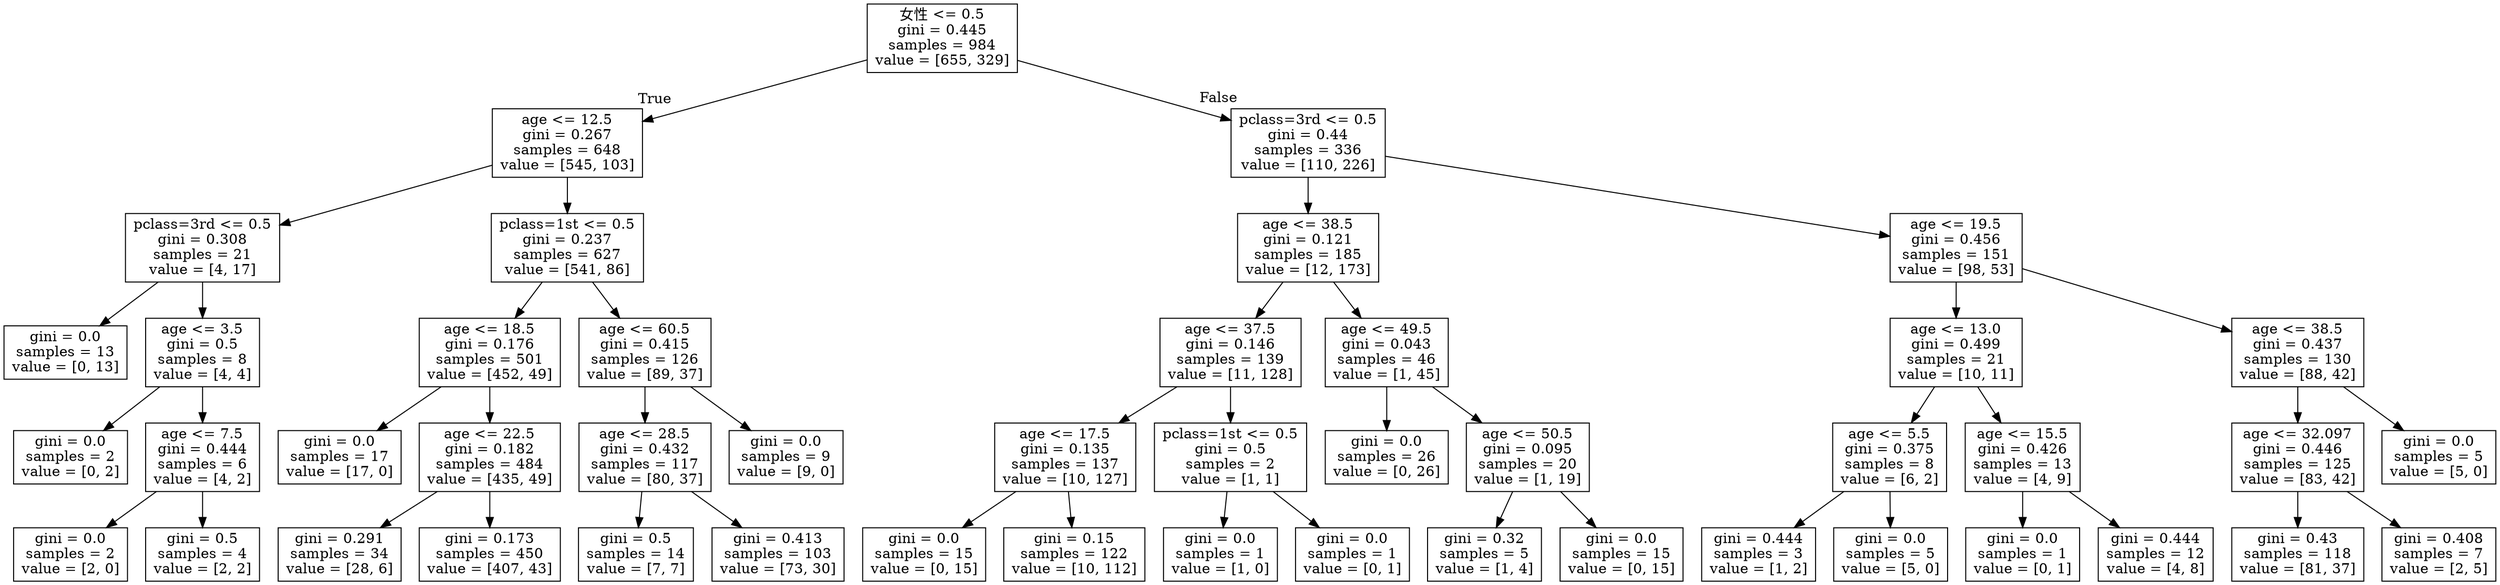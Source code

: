 digraph Tree {
node [shape=box] ;
0 [label="女性 <= 0.5\ngini = 0.445\nsamples = 984\nvalue = [655, 329]"] ;
1 [label="age <= 12.5\ngini = 0.267\nsamples = 648\nvalue = [545, 103]"] ;
0 -> 1 [labeldistance=2.5, labelangle=45, headlabel="True"] ;
2 [label="pclass=3rd <= 0.5\ngini = 0.308\nsamples = 21\nvalue = [4, 17]"] ;
1 -> 2 ;
3 [label="gini = 0.0\nsamples = 13\nvalue = [0, 13]"] ;
2 -> 3 ;
4 [label="age <= 3.5\ngini = 0.5\nsamples = 8\nvalue = [4, 4]"] ;
2 -> 4 ;
5 [label="gini = 0.0\nsamples = 2\nvalue = [0, 2]"] ;
4 -> 5 ;
6 [label="age <= 7.5\ngini = 0.444\nsamples = 6\nvalue = [4, 2]"] ;
4 -> 6 ;
7 [label="gini = 0.0\nsamples = 2\nvalue = [2, 0]"] ;
6 -> 7 ;
8 [label="gini = 0.5\nsamples = 4\nvalue = [2, 2]"] ;
6 -> 8 ;
9 [label="pclass=1st <= 0.5\ngini = 0.237\nsamples = 627\nvalue = [541, 86]"] ;
1 -> 9 ;
10 [label="age <= 18.5\ngini = 0.176\nsamples = 501\nvalue = [452, 49]"] ;
9 -> 10 ;
11 [label="gini = 0.0\nsamples = 17\nvalue = [17, 0]"] ;
10 -> 11 ;
12 [label="age <= 22.5\ngini = 0.182\nsamples = 484\nvalue = [435, 49]"] ;
10 -> 12 ;
13 [label="gini = 0.291\nsamples = 34\nvalue = [28, 6]"] ;
12 -> 13 ;
14 [label="gini = 0.173\nsamples = 450\nvalue = [407, 43]"] ;
12 -> 14 ;
15 [label="age <= 60.5\ngini = 0.415\nsamples = 126\nvalue = [89, 37]"] ;
9 -> 15 ;
16 [label="age <= 28.5\ngini = 0.432\nsamples = 117\nvalue = [80, 37]"] ;
15 -> 16 ;
17 [label="gini = 0.5\nsamples = 14\nvalue = [7, 7]"] ;
16 -> 17 ;
18 [label="gini = 0.413\nsamples = 103\nvalue = [73, 30]"] ;
16 -> 18 ;
19 [label="gini = 0.0\nsamples = 9\nvalue = [9, 0]"] ;
15 -> 19 ;
20 [label="pclass=3rd <= 0.5\ngini = 0.44\nsamples = 336\nvalue = [110, 226]"] ;
0 -> 20 [labeldistance=2.5, labelangle=-45, headlabel="False"] ;
21 [label="age <= 38.5\ngini = 0.121\nsamples = 185\nvalue = [12, 173]"] ;
20 -> 21 ;
22 [label="age <= 37.5\ngini = 0.146\nsamples = 139\nvalue = [11, 128]"] ;
21 -> 22 ;
23 [label="age <= 17.5\ngini = 0.135\nsamples = 137\nvalue = [10, 127]"] ;
22 -> 23 ;
24 [label="gini = 0.0\nsamples = 15\nvalue = [0, 15]"] ;
23 -> 24 ;
25 [label="gini = 0.15\nsamples = 122\nvalue = [10, 112]"] ;
23 -> 25 ;
26 [label="pclass=1st <= 0.5\ngini = 0.5\nsamples = 2\nvalue = [1, 1]"] ;
22 -> 26 ;
27 [label="gini = 0.0\nsamples = 1\nvalue = [1, 0]"] ;
26 -> 27 ;
28 [label="gini = 0.0\nsamples = 1\nvalue = [0, 1]"] ;
26 -> 28 ;
29 [label="age <= 49.5\ngini = 0.043\nsamples = 46\nvalue = [1, 45]"] ;
21 -> 29 ;
30 [label="gini = 0.0\nsamples = 26\nvalue = [0, 26]"] ;
29 -> 30 ;
31 [label="age <= 50.5\ngini = 0.095\nsamples = 20\nvalue = [1, 19]"] ;
29 -> 31 ;
32 [label="gini = 0.32\nsamples = 5\nvalue = [1, 4]"] ;
31 -> 32 ;
33 [label="gini = 0.0\nsamples = 15\nvalue = [0, 15]"] ;
31 -> 33 ;
34 [label="age <= 19.5\ngini = 0.456\nsamples = 151\nvalue = [98, 53]"] ;
20 -> 34 ;
35 [label="age <= 13.0\ngini = 0.499\nsamples = 21\nvalue = [10, 11]"] ;
34 -> 35 ;
36 [label="age <= 5.5\ngini = 0.375\nsamples = 8\nvalue = [6, 2]"] ;
35 -> 36 ;
37 [label="gini = 0.444\nsamples = 3\nvalue = [1, 2]"] ;
36 -> 37 ;
38 [label="gini = 0.0\nsamples = 5\nvalue = [5, 0]"] ;
36 -> 38 ;
39 [label="age <= 15.5\ngini = 0.426\nsamples = 13\nvalue = [4, 9]"] ;
35 -> 39 ;
40 [label="gini = 0.0\nsamples = 1\nvalue = [0, 1]"] ;
39 -> 40 ;
41 [label="gini = 0.444\nsamples = 12\nvalue = [4, 8]"] ;
39 -> 41 ;
42 [label="age <= 38.5\ngini = 0.437\nsamples = 130\nvalue = [88, 42]"] ;
34 -> 42 ;
43 [label="age <= 32.097\ngini = 0.446\nsamples = 125\nvalue = [83, 42]"] ;
42 -> 43 ;
44 [label="gini = 0.43\nsamples = 118\nvalue = [81, 37]"] ;
43 -> 44 ;
45 [label="gini = 0.408\nsamples = 7\nvalue = [2, 5]"] ;
43 -> 45 ;
46 [label="gini = 0.0\nsamples = 5\nvalue = [5, 0]"] ;
42 -> 46 ;
}
